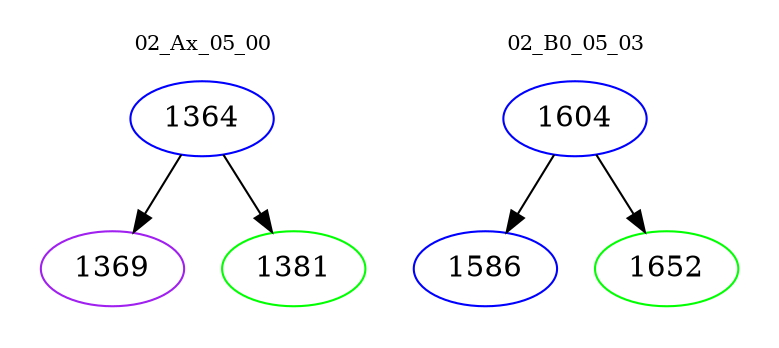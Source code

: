 digraph{
subgraph cluster_0 {
color = white
label = "02_Ax_05_00";
fontsize=10;
T0_1364 [label="1364", color="blue"]
T0_1364 -> T0_1369 [color="black"]
T0_1369 [label="1369", color="purple"]
T0_1364 -> T0_1381 [color="black"]
T0_1381 [label="1381", color="green"]
}
subgraph cluster_1 {
color = white
label = "02_B0_05_03";
fontsize=10;
T1_1604 [label="1604", color="blue"]
T1_1604 -> T1_1586 [color="black"]
T1_1586 [label="1586", color="blue"]
T1_1604 -> T1_1652 [color="black"]
T1_1652 [label="1652", color="green"]
}
}
